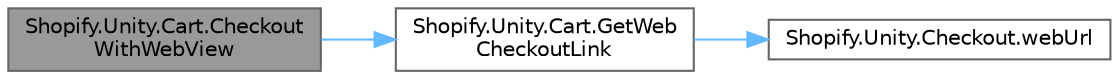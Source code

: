 digraph "Shopify.Unity.Cart.CheckoutWithWebView"
{
 // LATEX_PDF_SIZE
  bgcolor="transparent";
  edge [fontname=Helvetica,fontsize=10,labelfontname=Helvetica,labelfontsize=10];
  node [fontname=Helvetica,fontsize=10,shape=box,height=0.2,width=0.4];
  rankdir="LR";
  Node1 [id="Node000001",label="Shopify.Unity.Cart.Checkout\lWithWebView",height=0.2,width=0.4,color="gray40", fillcolor="grey60", style="filled", fontcolor="black",tooltip="Launches a platform-specific web view screen with the Cart's web checkout link loaded...."];
  Node1 -> Node2 [id="edge1_Node000001_Node000002",color="steelblue1",style="solid",tooltip=" "];
  Node2 [id="Node000002",label="Shopify.Unity.Cart.GetWeb\lCheckoutLink",height=0.2,width=0.4,color="grey40", fillcolor="white", style="filled",URL="$class_shopify_1_1_unity_1_1_cart.html#a88a9770fb0fd4b5ba5870a9dbbb7b2e5",tooltip="Returns the web URL for checking out the contents of this Cart. For presenting the user with a web vi..."];
  Node2 -> Node3 [id="edge2_Node000002_Node000003",color="steelblue1",style="solid",tooltip=" "];
  Node3 [id="Node000003",label="Shopify.Unity.Checkout.webUrl",height=0.2,width=0.4,color="grey40", fillcolor="white", style="filled",URL="$class_shopify_1_1_unity_1_1_checkout.html#a1cdb6c9c1691f5485fb72fc664ec7f11",tooltip="The url pointing to the checkout accessible from the web."];
}
